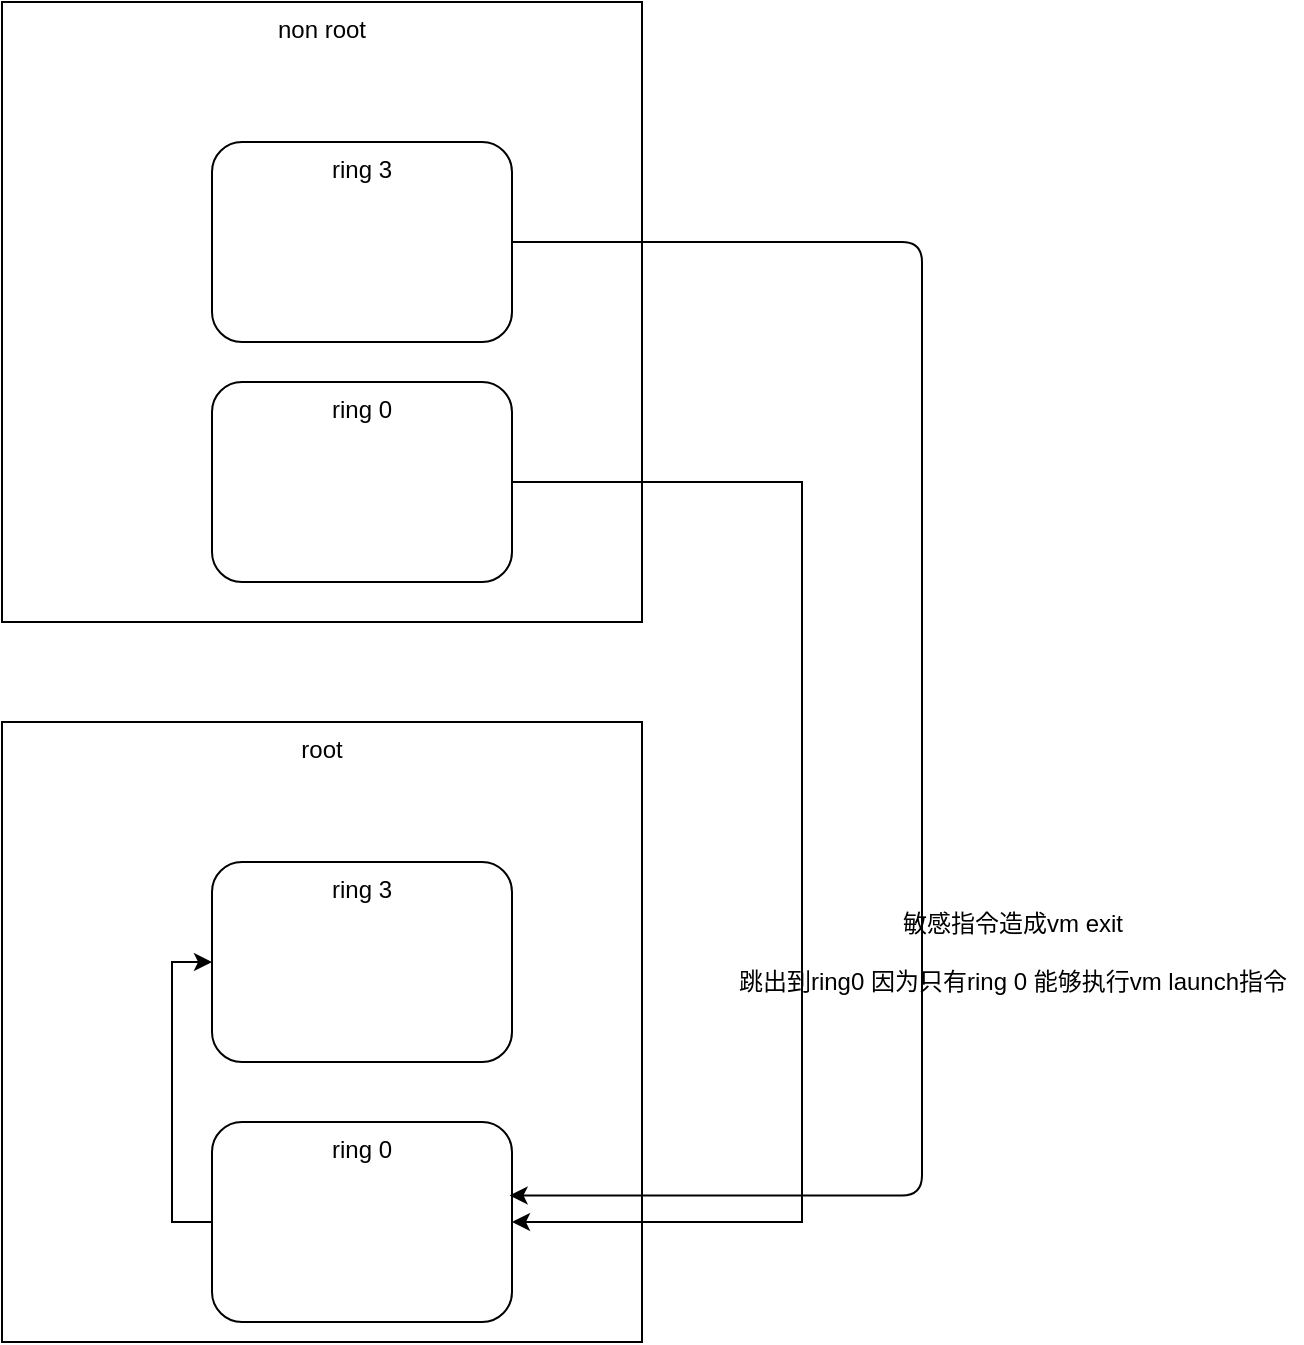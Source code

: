 <mxfile version="14.1.3" type="github">
  <diagram id="sYOkgYfF0y2E1Brcdf2A" name="Page-1">
    <mxGraphModel dx="2062" dy="1114" grid="1" gridSize="10" guides="1" tooltips="1" connect="1" arrows="1" fold="1" page="1" pageScale="1" pageWidth="827" pageHeight="1169" math="0" shadow="0">
      <root>
        <mxCell id="0" />
        <mxCell id="1" parent="0" />
        <mxCell id="mYkI8sfm15uqMzeyu2eb-11" value="root" style="rounded=0;whiteSpace=wrap;html=1;verticalAlign=top;" vertex="1" parent="1">
          <mxGeometry x="240" y="400" width="320" height="310" as="geometry" />
        </mxCell>
        <mxCell id="mYkI8sfm15uqMzeyu2eb-5" value="non root" style="rounded=0;whiteSpace=wrap;html=1;verticalAlign=top;" vertex="1" parent="1">
          <mxGeometry x="240" y="40" width="320" height="310" as="geometry" />
        </mxCell>
        <mxCell id="mYkI8sfm15uqMzeyu2eb-12" style="edgeStyle=orthogonalEdgeStyle;rounded=0;orthogonalLoop=1;jettySize=auto;html=1;exitX=0;exitY=0.5;exitDx=0;exitDy=0;entryX=0;entryY=0.5;entryDx=0;entryDy=0;" edge="1" parent="1" source="mYkI8sfm15uqMzeyu2eb-1" target="mYkI8sfm15uqMzeyu2eb-2">
          <mxGeometry relative="1" as="geometry" />
        </mxCell>
        <mxCell id="mYkI8sfm15uqMzeyu2eb-1" value="ring 0" style="rounded=1;whiteSpace=wrap;html=1;verticalAlign=top;" vertex="1" parent="1">
          <mxGeometry x="345" y="600" width="150" height="100" as="geometry" />
        </mxCell>
        <mxCell id="mYkI8sfm15uqMzeyu2eb-2" value="ring 3" style="rounded=1;whiteSpace=wrap;html=1;verticalAlign=top;" vertex="1" parent="1">
          <mxGeometry x="345" y="470" width="150" height="100" as="geometry" />
        </mxCell>
        <mxCell id="mYkI8sfm15uqMzeyu2eb-7" style="edgeStyle=orthogonalEdgeStyle;rounded=0;orthogonalLoop=1;jettySize=auto;html=1;exitX=1;exitY=0.5;exitDx=0;exitDy=0;entryX=1;entryY=0.5;entryDx=0;entryDy=0;" edge="1" parent="1" source="mYkI8sfm15uqMzeyu2eb-3" target="mYkI8sfm15uqMzeyu2eb-1">
          <mxGeometry relative="1" as="geometry">
            <Array as="points">
              <mxPoint x="640" y="280" />
              <mxPoint x="640" y="650" />
            </Array>
          </mxGeometry>
        </mxCell>
        <mxCell id="mYkI8sfm15uqMzeyu2eb-3" value="ring 0" style="rounded=1;whiteSpace=wrap;html=1;verticalAlign=top;" vertex="1" parent="1">
          <mxGeometry x="345" y="230" width="150" height="100" as="geometry" />
        </mxCell>
        <mxCell id="mYkI8sfm15uqMzeyu2eb-4" value="ring 3" style="rounded=1;whiteSpace=wrap;html=1;verticalAlign=top;" vertex="1" parent="1">
          <mxGeometry x="345" y="110" width="150" height="100" as="geometry" />
        </mxCell>
        <mxCell id="mYkI8sfm15uqMzeyu2eb-6" value="" style="endArrow=classic;html=1;exitX=1;exitY=0.5;exitDx=0;exitDy=0;entryX=0.992;entryY=0.367;entryDx=0;entryDy=0;entryPerimeter=0;edgeStyle=orthogonalEdgeStyle;" edge="1" parent="1" source="mYkI8sfm15uqMzeyu2eb-4" target="mYkI8sfm15uqMzeyu2eb-1">
          <mxGeometry width="50" height="50" relative="1" as="geometry">
            <mxPoint x="550" y="210" as="sourcePoint" />
            <mxPoint x="600" y="160" as="targetPoint" />
            <Array as="points">
              <mxPoint x="700" y="160" />
              <mxPoint x="700" y="637" />
            </Array>
          </mxGeometry>
        </mxCell>
        <mxCell id="mYkI8sfm15uqMzeyu2eb-10" value="敏感指令造成vm exit&lt;br&gt;&lt;br&gt;跳出到ring0 因为只有ring 0 能够执行vm launch指令" style="text;html=1;align=center;verticalAlign=middle;resizable=0;points=[];autosize=1;" vertex="1" parent="1">
          <mxGeometry x="600" y="490" width="290" height="50" as="geometry" />
        </mxCell>
      </root>
    </mxGraphModel>
  </diagram>
</mxfile>
